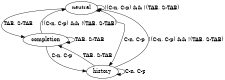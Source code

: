 digraph reader {
  graph [size = "1.5, 2.5"];

  neutral    -> completion [label = "TAB, S-TAB"];
  completion -> completion [label = "TAB, S-TAB"];
  history    -> completion [label = "TAB, S-TAB"];

  neutral    -> history    [label = "C-n, C-p"];
  completion -> history    [label = "C-n, C-p"];
  history    -> history    [label = "C-n, C-p"];

  neutral    -> neutral    [label = "!(C-n, C-p) && !(TAB, S-TAB)"];
  history    -> neutral    [label = "!(C-n, C-p) && !(TAB, S-TAB)"]; 
  completion -> neutral    [label = "!(C-n, C-p) && !(TAB, S-TAB)"];
}
